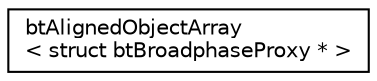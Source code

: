 digraph "Graphical Class Hierarchy"
{
  edge [fontname="Helvetica",fontsize="10",labelfontname="Helvetica",labelfontsize="10"];
  node [fontname="Helvetica",fontsize="10",shape=record];
  rankdir="LR";
  Node1 [label="btAlignedObjectArray\l\< struct btBroadphaseProxy * \>",height=0.2,width=0.4,color="black", fillcolor="white", style="filled",URL="$classbt_aligned_object_array.html"];
}
